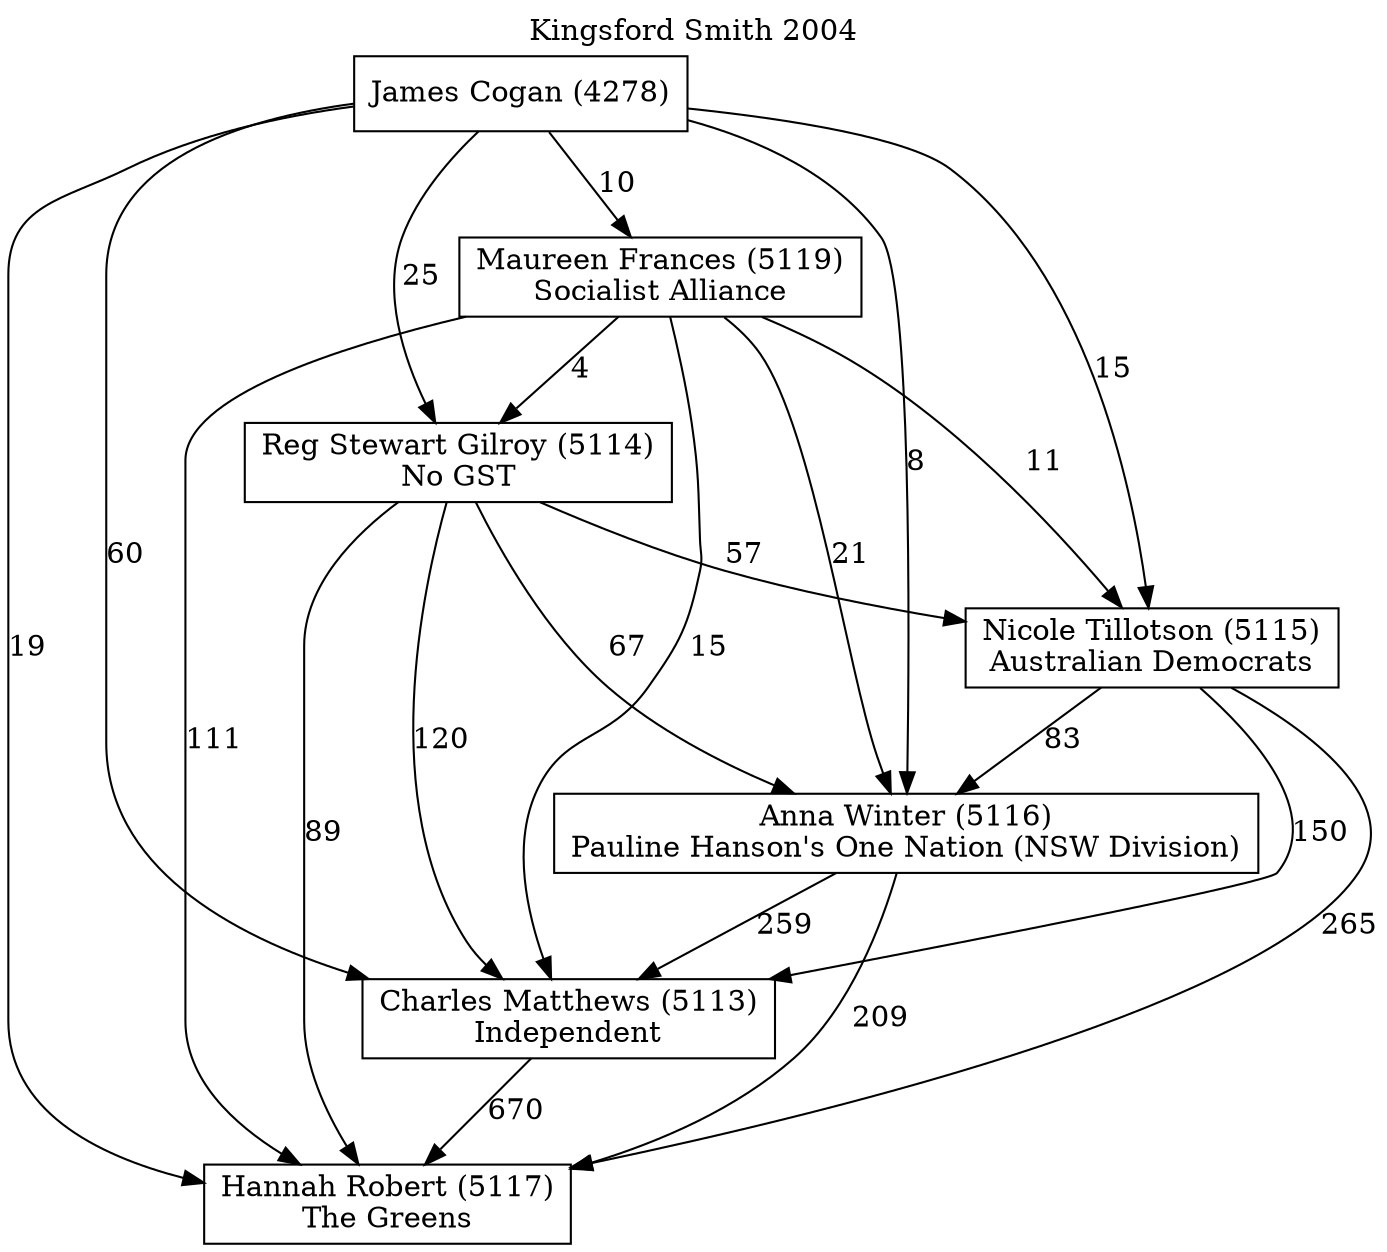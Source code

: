 // House preference flow
digraph "Hannah Robert (5117)_Kingsford Smith_2004" {
	graph [label="Kingsford Smith 2004" labelloc=t mclimit=10]
	node [shape=box]
	"Hannah Robert (5117)" [label="Hannah Robert (5117)
The Greens"]
	"Charles Matthews (5113)" [label="Charles Matthews (5113)
Independent"]
	"Anna Winter (5116)" [label="Anna Winter (5116)
Pauline Hanson's One Nation (NSW Division)"]
	"Nicole Tillotson (5115)" [label="Nicole Tillotson (5115)
Australian Democrats"]
	"Reg Stewart Gilroy (5114)" [label="Reg Stewart Gilroy (5114)
No GST"]
	"Maureen Frances (5119)" [label="Maureen Frances (5119)
Socialist Alliance"]
	"James Cogan (4278)" [label="James Cogan (4278)
"]
	"Hannah Robert (5117)" [label="Hannah Robert (5117)
The Greens"]
	"Anna Winter (5116)" [label="Anna Winter (5116)
Pauline Hanson's One Nation (NSW Division)"]
	"Nicole Tillotson (5115)" [label="Nicole Tillotson (5115)
Australian Democrats"]
	"Reg Stewart Gilroy (5114)" [label="Reg Stewart Gilroy (5114)
No GST"]
	"Maureen Frances (5119)" [label="Maureen Frances (5119)
Socialist Alliance"]
	"James Cogan (4278)" [label="James Cogan (4278)
"]
	"Hannah Robert (5117)" [label="Hannah Robert (5117)
The Greens"]
	"Nicole Tillotson (5115)" [label="Nicole Tillotson (5115)
Australian Democrats"]
	"Reg Stewart Gilroy (5114)" [label="Reg Stewart Gilroy (5114)
No GST"]
	"Maureen Frances (5119)" [label="Maureen Frances (5119)
Socialist Alliance"]
	"James Cogan (4278)" [label="James Cogan (4278)
"]
	"Hannah Robert (5117)" [label="Hannah Robert (5117)
The Greens"]
	"Reg Stewart Gilroy (5114)" [label="Reg Stewart Gilroy (5114)
No GST"]
	"Maureen Frances (5119)" [label="Maureen Frances (5119)
Socialist Alliance"]
	"James Cogan (4278)" [label="James Cogan (4278)
"]
	"Hannah Robert (5117)" [label="Hannah Robert (5117)
The Greens"]
	"Maureen Frances (5119)" [label="Maureen Frances (5119)
Socialist Alliance"]
	"James Cogan (4278)" [label="James Cogan (4278)
"]
	"Hannah Robert (5117)" [label="Hannah Robert (5117)
The Greens"]
	"James Cogan (4278)" [label="James Cogan (4278)
"]
	"James Cogan (4278)" [label="James Cogan (4278)
"]
	"Maureen Frances (5119)" [label="Maureen Frances (5119)
Socialist Alliance"]
	"James Cogan (4278)" [label="James Cogan (4278)
"]
	"James Cogan (4278)" [label="James Cogan (4278)
"]
	"Reg Stewart Gilroy (5114)" [label="Reg Stewart Gilroy (5114)
No GST"]
	"Maureen Frances (5119)" [label="Maureen Frances (5119)
Socialist Alliance"]
	"James Cogan (4278)" [label="James Cogan (4278)
"]
	"Reg Stewart Gilroy (5114)" [label="Reg Stewart Gilroy (5114)
No GST"]
	"James Cogan (4278)" [label="James Cogan (4278)
"]
	"James Cogan (4278)" [label="James Cogan (4278)
"]
	"Maureen Frances (5119)" [label="Maureen Frances (5119)
Socialist Alliance"]
	"James Cogan (4278)" [label="James Cogan (4278)
"]
	"James Cogan (4278)" [label="James Cogan (4278)
"]
	"Nicole Tillotson (5115)" [label="Nicole Tillotson (5115)
Australian Democrats"]
	"Reg Stewart Gilroy (5114)" [label="Reg Stewart Gilroy (5114)
No GST"]
	"Maureen Frances (5119)" [label="Maureen Frances (5119)
Socialist Alliance"]
	"James Cogan (4278)" [label="James Cogan (4278)
"]
	"Nicole Tillotson (5115)" [label="Nicole Tillotson (5115)
Australian Democrats"]
	"Maureen Frances (5119)" [label="Maureen Frances (5119)
Socialist Alliance"]
	"James Cogan (4278)" [label="James Cogan (4278)
"]
	"Nicole Tillotson (5115)" [label="Nicole Tillotson (5115)
Australian Democrats"]
	"James Cogan (4278)" [label="James Cogan (4278)
"]
	"James Cogan (4278)" [label="James Cogan (4278)
"]
	"Maureen Frances (5119)" [label="Maureen Frances (5119)
Socialist Alliance"]
	"James Cogan (4278)" [label="James Cogan (4278)
"]
	"James Cogan (4278)" [label="James Cogan (4278)
"]
	"Reg Stewart Gilroy (5114)" [label="Reg Stewart Gilroy (5114)
No GST"]
	"Maureen Frances (5119)" [label="Maureen Frances (5119)
Socialist Alliance"]
	"James Cogan (4278)" [label="James Cogan (4278)
"]
	"Reg Stewart Gilroy (5114)" [label="Reg Stewart Gilroy (5114)
No GST"]
	"James Cogan (4278)" [label="James Cogan (4278)
"]
	"James Cogan (4278)" [label="James Cogan (4278)
"]
	"Maureen Frances (5119)" [label="Maureen Frances (5119)
Socialist Alliance"]
	"James Cogan (4278)" [label="James Cogan (4278)
"]
	"James Cogan (4278)" [label="James Cogan (4278)
"]
	"Anna Winter (5116)" [label="Anna Winter (5116)
Pauline Hanson's One Nation (NSW Division)"]
	"Nicole Tillotson (5115)" [label="Nicole Tillotson (5115)
Australian Democrats"]
	"Reg Stewart Gilroy (5114)" [label="Reg Stewart Gilroy (5114)
No GST"]
	"Maureen Frances (5119)" [label="Maureen Frances (5119)
Socialist Alliance"]
	"James Cogan (4278)" [label="James Cogan (4278)
"]
	"Anna Winter (5116)" [label="Anna Winter (5116)
Pauline Hanson's One Nation (NSW Division)"]
	"Reg Stewart Gilroy (5114)" [label="Reg Stewart Gilroy (5114)
No GST"]
	"Maureen Frances (5119)" [label="Maureen Frances (5119)
Socialist Alliance"]
	"James Cogan (4278)" [label="James Cogan (4278)
"]
	"Anna Winter (5116)" [label="Anna Winter (5116)
Pauline Hanson's One Nation (NSW Division)"]
	"Maureen Frances (5119)" [label="Maureen Frances (5119)
Socialist Alliance"]
	"James Cogan (4278)" [label="James Cogan (4278)
"]
	"Anna Winter (5116)" [label="Anna Winter (5116)
Pauline Hanson's One Nation (NSW Division)"]
	"James Cogan (4278)" [label="James Cogan (4278)
"]
	"James Cogan (4278)" [label="James Cogan (4278)
"]
	"Maureen Frances (5119)" [label="Maureen Frances (5119)
Socialist Alliance"]
	"James Cogan (4278)" [label="James Cogan (4278)
"]
	"James Cogan (4278)" [label="James Cogan (4278)
"]
	"Reg Stewart Gilroy (5114)" [label="Reg Stewart Gilroy (5114)
No GST"]
	"Maureen Frances (5119)" [label="Maureen Frances (5119)
Socialist Alliance"]
	"James Cogan (4278)" [label="James Cogan (4278)
"]
	"Reg Stewart Gilroy (5114)" [label="Reg Stewart Gilroy (5114)
No GST"]
	"James Cogan (4278)" [label="James Cogan (4278)
"]
	"James Cogan (4278)" [label="James Cogan (4278)
"]
	"Maureen Frances (5119)" [label="Maureen Frances (5119)
Socialist Alliance"]
	"James Cogan (4278)" [label="James Cogan (4278)
"]
	"James Cogan (4278)" [label="James Cogan (4278)
"]
	"Nicole Tillotson (5115)" [label="Nicole Tillotson (5115)
Australian Democrats"]
	"Reg Stewart Gilroy (5114)" [label="Reg Stewart Gilroy (5114)
No GST"]
	"Maureen Frances (5119)" [label="Maureen Frances (5119)
Socialist Alliance"]
	"James Cogan (4278)" [label="James Cogan (4278)
"]
	"Nicole Tillotson (5115)" [label="Nicole Tillotson (5115)
Australian Democrats"]
	"Maureen Frances (5119)" [label="Maureen Frances (5119)
Socialist Alliance"]
	"James Cogan (4278)" [label="James Cogan (4278)
"]
	"Nicole Tillotson (5115)" [label="Nicole Tillotson (5115)
Australian Democrats"]
	"James Cogan (4278)" [label="James Cogan (4278)
"]
	"James Cogan (4278)" [label="James Cogan (4278)
"]
	"Maureen Frances (5119)" [label="Maureen Frances (5119)
Socialist Alliance"]
	"James Cogan (4278)" [label="James Cogan (4278)
"]
	"James Cogan (4278)" [label="James Cogan (4278)
"]
	"Reg Stewart Gilroy (5114)" [label="Reg Stewart Gilroy (5114)
No GST"]
	"Maureen Frances (5119)" [label="Maureen Frances (5119)
Socialist Alliance"]
	"James Cogan (4278)" [label="James Cogan (4278)
"]
	"Reg Stewart Gilroy (5114)" [label="Reg Stewart Gilroy (5114)
No GST"]
	"James Cogan (4278)" [label="James Cogan (4278)
"]
	"James Cogan (4278)" [label="James Cogan (4278)
"]
	"Maureen Frances (5119)" [label="Maureen Frances (5119)
Socialist Alliance"]
	"James Cogan (4278)" [label="James Cogan (4278)
"]
	"James Cogan (4278)" [label="James Cogan (4278)
"]
	"Charles Matthews (5113)" [label="Charles Matthews (5113)
Independent"]
	"Anna Winter (5116)" [label="Anna Winter (5116)
Pauline Hanson's One Nation (NSW Division)"]
	"Nicole Tillotson (5115)" [label="Nicole Tillotson (5115)
Australian Democrats"]
	"Reg Stewart Gilroy (5114)" [label="Reg Stewart Gilroy (5114)
No GST"]
	"Maureen Frances (5119)" [label="Maureen Frances (5119)
Socialist Alliance"]
	"James Cogan (4278)" [label="James Cogan (4278)
"]
	"Charles Matthews (5113)" [label="Charles Matthews (5113)
Independent"]
	"Nicole Tillotson (5115)" [label="Nicole Tillotson (5115)
Australian Democrats"]
	"Reg Stewart Gilroy (5114)" [label="Reg Stewart Gilroy (5114)
No GST"]
	"Maureen Frances (5119)" [label="Maureen Frances (5119)
Socialist Alliance"]
	"James Cogan (4278)" [label="James Cogan (4278)
"]
	"Charles Matthews (5113)" [label="Charles Matthews (5113)
Independent"]
	"Reg Stewart Gilroy (5114)" [label="Reg Stewart Gilroy (5114)
No GST"]
	"Maureen Frances (5119)" [label="Maureen Frances (5119)
Socialist Alliance"]
	"James Cogan (4278)" [label="James Cogan (4278)
"]
	"Charles Matthews (5113)" [label="Charles Matthews (5113)
Independent"]
	"Maureen Frances (5119)" [label="Maureen Frances (5119)
Socialist Alliance"]
	"James Cogan (4278)" [label="James Cogan (4278)
"]
	"Charles Matthews (5113)" [label="Charles Matthews (5113)
Independent"]
	"James Cogan (4278)" [label="James Cogan (4278)
"]
	"James Cogan (4278)" [label="James Cogan (4278)
"]
	"Maureen Frances (5119)" [label="Maureen Frances (5119)
Socialist Alliance"]
	"James Cogan (4278)" [label="James Cogan (4278)
"]
	"James Cogan (4278)" [label="James Cogan (4278)
"]
	"Reg Stewart Gilroy (5114)" [label="Reg Stewart Gilroy (5114)
No GST"]
	"Maureen Frances (5119)" [label="Maureen Frances (5119)
Socialist Alliance"]
	"James Cogan (4278)" [label="James Cogan (4278)
"]
	"Reg Stewart Gilroy (5114)" [label="Reg Stewart Gilroy (5114)
No GST"]
	"James Cogan (4278)" [label="James Cogan (4278)
"]
	"James Cogan (4278)" [label="James Cogan (4278)
"]
	"Maureen Frances (5119)" [label="Maureen Frances (5119)
Socialist Alliance"]
	"James Cogan (4278)" [label="James Cogan (4278)
"]
	"James Cogan (4278)" [label="James Cogan (4278)
"]
	"Nicole Tillotson (5115)" [label="Nicole Tillotson (5115)
Australian Democrats"]
	"Reg Stewart Gilroy (5114)" [label="Reg Stewart Gilroy (5114)
No GST"]
	"Maureen Frances (5119)" [label="Maureen Frances (5119)
Socialist Alliance"]
	"James Cogan (4278)" [label="James Cogan (4278)
"]
	"Nicole Tillotson (5115)" [label="Nicole Tillotson (5115)
Australian Democrats"]
	"Maureen Frances (5119)" [label="Maureen Frances (5119)
Socialist Alliance"]
	"James Cogan (4278)" [label="James Cogan (4278)
"]
	"Nicole Tillotson (5115)" [label="Nicole Tillotson (5115)
Australian Democrats"]
	"James Cogan (4278)" [label="James Cogan (4278)
"]
	"James Cogan (4278)" [label="James Cogan (4278)
"]
	"Maureen Frances (5119)" [label="Maureen Frances (5119)
Socialist Alliance"]
	"James Cogan (4278)" [label="James Cogan (4278)
"]
	"James Cogan (4278)" [label="James Cogan (4278)
"]
	"Reg Stewart Gilroy (5114)" [label="Reg Stewart Gilroy (5114)
No GST"]
	"Maureen Frances (5119)" [label="Maureen Frances (5119)
Socialist Alliance"]
	"James Cogan (4278)" [label="James Cogan (4278)
"]
	"Reg Stewart Gilroy (5114)" [label="Reg Stewart Gilroy (5114)
No GST"]
	"James Cogan (4278)" [label="James Cogan (4278)
"]
	"James Cogan (4278)" [label="James Cogan (4278)
"]
	"Maureen Frances (5119)" [label="Maureen Frances (5119)
Socialist Alliance"]
	"James Cogan (4278)" [label="James Cogan (4278)
"]
	"James Cogan (4278)" [label="James Cogan (4278)
"]
	"Anna Winter (5116)" [label="Anna Winter (5116)
Pauline Hanson's One Nation (NSW Division)"]
	"Nicole Tillotson (5115)" [label="Nicole Tillotson (5115)
Australian Democrats"]
	"Reg Stewart Gilroy (5114)" [label="Reg Stewart Gilroy (5114)
No GST"]
	"Maureen Frances (5119)" [label="Maureen Frances (5119)
Socialist Alliance"]
	"James Cogan (4278)" [label="James Cogan (4278)
"]
	"Anna Winter (5116)" [label="Anna Winter (5116)
Pauline Hanson's One Nation (NSW Division)"]
	"Reg Stewart Gilroy (5114)" [label="Reg Stewart Gilroy (5114)
No GST"]
	"Maureen Frances (5119)" [label="Maureen Frances (5119)
Socialist Alliance"]
	"James Cogan (4278)" [label="James Cogan (4278)
"]
	"Anna Winter (5116)" [label="Anna Winter (5116)
Pauline Hanson's One Nation (NSW Division)"]
	"Maureen Frances (5119)" [label="Maureen Frances (5119)
Socialist Alliance"]
	"James Cogan (4278)" [label="James Cogan (4278)
"]
	"Anna Winter (5116)" [label="Anna Winter (5116)
Pauline Hanson's One Nation (NSW Division)"]
	"James Cogan (4278)" [label="James Cogan (4278)
"]
	"James Cogan (4278)" [label="James Cogan (4278)
"]
	"Maureen Frances (5119)" [label="Maureen Frances (5119)
Socialist Alliance"]
	"James Cogan (4278)" [label="James Cogan (4278)
"]
	"James Cogan (4278)" [label="James Cogan (4278)
"]
	"Reg Stewart Gilroy (5114)" [label="Reg Stewart Gilroy (5114)
No GST"]
	"Maureen Frances (5119)" [label="Maureen Frances (5119)
Socialist Alliance"]
	"James Cogan (4278)" [label="James Cogan (4278)
"]
	"Reg Stewart Gilroy (5114)" [label="Reg Stewart Gilroy (5114)
No GST"]
	"James Cogan (4278)" [label="James Cogan (4278)
"]
	"James Cogan (4278)" [label="James Cogan (4278)
"]
	"Maureen Frances (5119)" [label="Maureen Frances (5119)
Socialist Alliance"]
	"James Cogan (4278)" [label="James Cogan (4278)
"]
	"James Cogan (4278)" [label="James Cogan (4278)
"]
	"Nicole Tillotson (5115)" [label="Nicole Tillotson (5115)
Australian Democrats"]
	"Reg Stewart Gilroy (5114)" [label="Reg Stewart Gilroy (5114)
No GST"]
	"Maureen Frances (5119)" [label="Maureen Frances (5119)
Socialist Alliance"]
	"James Cogan (4278)" [label="James Cogan (4278)
"]
	"Nicole Tillotson (5115)" [label="Nicole Tillotson (5115)
Australian Democrats"]
	"Maureen Frances (5119)" [label="Maureen Frances (5119)
Socialist Alliance"]
	"James Cogan (4278)" [label="James Cogan (4278)
"]
	"Nicole Tillotson (5115)" [label="Nicole Tillotson (5115)
Australian Democrats"]
	"James Cogan (4278)" [label="James Cogan (4278)
"]
	"James Cogan (4278)" [label="James Cogan (4278)
"]
	"Maureen Frances (5119)" [label="Maureen Frances (5119)
Socialist Alliance"]
	"James Cogan (4278)" [label="James Cogan (4278)
"]
	"James Cogan (4278)" [label="James Cogan (4278)
"]
	"Reg Stewart Gilroy (5114)" [label="Reg Stewart Gilroy (5114)
No GST"]
	"Maureen Frances (5119)" [label="Maureen Frances (5119)
Socialist Alliance"]
	"James Cogan (4278)" [label="James Cogan (4278)
"]
	"Reg Stewart Gilroy (5114)" [label="Reg Stewart Gilroy (5114)
No GST"]
	"James Cogan (4278)" [label="James Cogan (4278)
"]
	"James Cogan (4278)" [label="James Cogan (4278)
"]
	"Maureen Frances (5119)" [label="Maureen Frances (5119)
Socialist Alliance"]
	"James Cogan (4278)" [label="James Cogan (4278)
"]
	"James Cogan (4278)" [label="James Cogan (4278)
"]
	"Charles Matthews (5113)" -> "Hannah Robert (5117)" [label=670]
	"Anna Winter (5116)" -> "Charles Matthews (5113)" [label=259]
	"Nicole Tillotson (5115)" -> "Anna Winter (5116)" [label=83]
	"Reg Stewart Gilroy (5114)" -> "Nicole Tillotson (5115)" [label=57]
	"Maureen Frances (5119)" -> "Reg Stewart Gilroy (5114)" [label=4]
	"James Cogan (4278)" -> "Maureen Frances (5119)" [label=10]
	"Anna Winter (5116)" -> "Hannah Robert (5117)" [label=209]
	"Nicole Tillotson (5115)" -> "Hannah Robert (5117)" [label=265]
	"Reg Stewart Gilroy (5114)" -> "Hannah Robert (5117)" [label=89]
	"Maureen Frances (5119)" -> "Hannah Robert (5117)" [label=111]
	"James Cogan (4278)" -> "Hannah Robert (5117)" [label=19]
	"James Cogan (4278)" -> "Reg Stewart Gilroy (5114)" [label=25]
	"Maureen Frances (5119)" -> "Nicole Tillotson (5115)" [label=11]
	"James Cogan (4278)" -> "Nicole Tillotson (5115)" [label=15]
	"Reg Stewart Gilroy (5114)" -> "Anna Winter (5116)" [label=67]
	"Maureen Frances (5119)" -> "Anna Winter (5116)" [label=21]
	"James Cogan (4278)" -> "Anna Winter (5116)" [label=8]
	"Nicole Tillotson (5115)" -> "Charles Matthews (5113)" [label=150]
	"Reg Stewart Gilroy (5114)" -> "Charles Matthews (5113)" [label=120]
	"Maureen Frances (5119)" -> "Charles Matthews (5113)" [label=15]
	"James Cogan (4278)" -> "Charles Matthews (5113)" [label=60]
}

